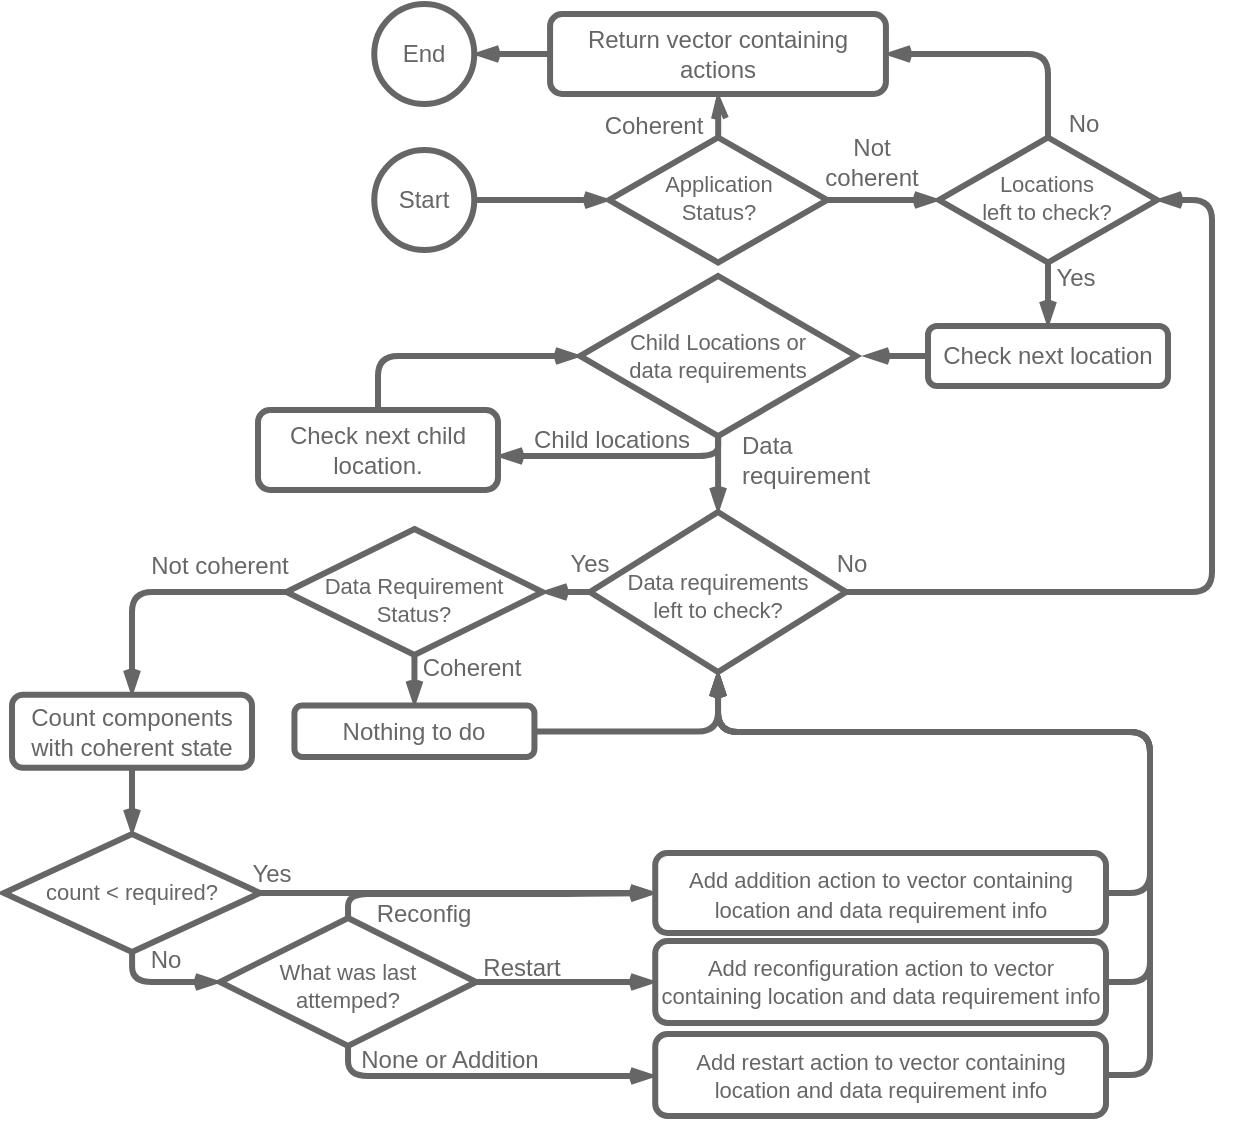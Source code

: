 <mxfile version="22.1.16" type="device">
  <diagram name="Página-1" id="O7MBfEGZBoNdr1yW5oVu">
    <mxGraphModel dx="1434" dy="907" grid="1" gridSize="10" guides="1" tooltips="1" connect="1" arrows="1" fold="1" page="1" pageScale="1" pageWidth="827" pageHeight="1169" math="0" shadow="0">
      <root>
        <mxCell id="0" />
        <mxCell id="1" parent="0" />
        <mxCell id="3HJj5yRui7-hpwzC4WDt-42" style="edgeStyle=orthogonalEdgeStyle;shape=connector;curved=0;rounded=1;orthogonalLoop=1;jettySize=auto;html=1;labelBackgroundColor=default;strokeColor=#666666;strokeWidth=3;align=center;verticalAlign=middle;fontFamily=Helvetica;fontSize=12;fontColor=#666666;endArrow=openThin;endFill=0;fillColor=#FAE5C7;" parent="1" source="yKTz0fdrUKhPqo3VoGnw-38" target="3HJj5yRui7-hpwzC4WDt-5" edge="1">
          <mxGeometry relative="1" as="geometry" />
        </mxCell>
        <mxCell id="yKTz0fdrUKhPqo3VoGnw-38" value="Start" style="ellipse;whiteSpace=wrap;html=1;aspect=fixed;strokeColor=#666666;fontColor=#666666;fillColor=#FFFFFF;strokeWidth=3;" parent="1" vertex="1">
          <mxGeometry x="352.14" y="609" width="50" height="50" as="geometry" />
        </mxCell>
        <mxCell id="yKTz0fdrUKhPqo3VoGnw-41" value="Check next location" style="rounded=1;whiteSpace=wrap;html=1;strokeColor=#666666;fontColor=#666666;fillColor=#FFFFFF;strokeWidth=3;" parent="1" vertex="1">
          <mxGeometry x="629" y="697" width="120" height="30" as="geometry" />
        </mxCell>
        <mxCell id="yKTz0fdrUKhPqo3VoGnw-42" value="Child Locations or &lt;br&gt;data requirements" style="rhombus;whiteSpace=wrap;html=1;rounded=0;strokeColor=#666666;strokeWidth=3;align=center;verticalAlign=middle;fontFamily=Helvetica;fontSize=11;fontColor=#666666;fillColor=#FFFFFF;spacingTop=-1;" parent="1" vertex="1">
          <mxGeometry x="455.04" y="672" width="138.06" height="80" as="geometry" />
        </mxCell>
        <mxCell id="yKTz0fdrUKhPqo3VoGnw-43" value="" style="edgeStyle=orthogonalEdgeStyle;shape=connector;curved=0;rounded=1;orthogonalLoop=1;jettySize=auto;html=1;labelBackgroundColor=default;strokeColor=#666666;strokeWidth=3;align=center;verticalAlign=middle;fontFamily=Helvetica;fontSize=12;fontColor=#666666;endArrow=openThin;endFill=0;fillColor=#FAE5C7;" parent="1" source="yKTz0fdrUKhPqo3VoGnw-41" edge="1">
          <mxGeometry relative="1" as="geometry">
            <mxPoint x="597.06" y="712" as="targetPoint" />
          </mxGeometry>
        </mxCell>
        <mxCell id="yKTz0fdrUKhPqo3VoGnw-44" value="Data requirement" style="text;html=1;strokeColor=none;fillColor=none;align=left;verticalAlign=middle;whiteSpace=wrap;rounded=0;fontSize=12;fontFamily=Helvetica;fontColor=#666666;" parent="1" vertex="1">
          <mxGeometry x="533.94" y="749" width="60.06" height="30" as="geometry" />
        </mxCell>
        <mxCell id="yKTz0fdrUKhPqo3VoGnw-45" style="edgeStyle=orthogonalEdgeStyle;shape=connector;curved=0;rounded=1;orthogonalLoop=1;jettySize=auto;html=1;exitX=0.5;exitY=0;exitDx=0;exitDy=0;entryX=0;entryY=0.5;entryDx=0;entryDy=0;labelBackgroundColor=default;strokeColor=#666666;strokeWidth=3;align=center;verticalAlign=middle;fontFamily=Helvetica;fontSize=12;fontColor=#666666;endArrow=openThin;endFill=0;fillColor=#FAE5C7;" parent="1" source="yKTz0fdrUKhPqo3VoGnw-46" target="yKTz0fdrUKhPqo3VoGnw-42" edge="1">
          <mxGeometry relative="1" as="geometry" />
        </mxCell>
        <mxCell id="yKTz0fdrUKhPqo3VoGnw-46" value="Check next child location." style="rounded=1;whiteSpace=wrap;html=1;strokeColor=#666666;fontColor=#666666;fillColor=#FFFFFF;strokeWidth=3;" parent="1" vertex="1">
          <mxGeometry x="294" y="739" width="120" height="40" as="geometry" />
        </mxCell>
        <mxCell id="yKTz0fdrUKhPqo3VoGnw-47" style="edgeStyle=orthogonalEdgeStyle;shape=connector;curved=0;rounded=1;orthogonalLoop=1;jettySize=auto;html=1;labelBackgroundColor=default;strokeColor=#666666;strokeWidth=3;align=center;verticalAlign=middle;fontFamily=Helvetica;fontSize=12;fontColor=#666666;endArrow=openThin;endFill=0;fillColor=#FAE5C7;exitX=0.5;exitY=1;exitDx=0;exitDy=0;" parent="1" source="yKTz0fdrUKhPqo3VoGnw-42" target="yKTz0fdrUKhPqo3VoGnw-46" edge="1">
          <mxGeometry relative="1" as="geometry">
            <Array as="points">
              <mxPoint x="524" y="762" />
            </Array>
          </mxGeometry>
        </mxCell>
        <mxCell id="3HJj5yRui7-hpwzC4WDt-16" style="edgeStyle=orthogonalEdgeStyle;shape=connector;curved=0;rounded=1;orthogonalLoop=1;jettySize=auto;html=1;exitX=1;exitY=0.5;exitDx=0;exitDy=0;labelBackgroundColor=default;strokeColor=#666666;strokeWidth=3;align=center;verticalAlign=middle;fontFamily=Helvetica;fontSize=12;fontColor=#666666;endArrow=openThin;endFill=0;fillColor=#FAE5C7;" parent="1" source="yKTz0fdrUKhPqo3VoGnw-48" target="yKTz0fdrUKhPqo3VoGnw-56" edge="1">
          <mxGeometry relative="1" as="geometry">
            <Array as="points">
              <mxPoint x="771" y="830" />
              <mxPoint x="771" y="634" />
            </Array>
          </mxGeometry>
        </mxCell>
        <mxCell id="3HJj5yRui7-hpwzC4WDt-18" style="edgeStyle=orthogonalEdgeStyle;shape=connector;curved=0;rounded=1;orthogonalLoop=1;jettySize=auto;html=1;labelBackgroundColor=default;strokeColor=#666666;strokeWidth=3;align=center;verticalAlign=middle;fontFamily=Helvetica;fontSize=12;fontColor=#666666;endArrow=openThin;endFill=0;fillColor=#FAE5C7;" parent="1" source="yKTz0fdrUKhPqo3VoGnw-48" target="yKTz0fdrUKhPqo3VoGnw-63" edge="1">
          <mxGeometry relative="1" as="geometry" />
        </mxCell>
        <mxCell id="yKTz0fdrUKhPqo3VoGnw-48" value="Data requirements &lt;br&gt;left to check?" style="rhombus;whiteSpace=wrap;html=1;rounded=0;strokeColor=#666666;strokeWidth=3;align=center;verticalAlign=middle;fontFamily=Helvetica;fontSize=11;fontColor=#666666;fillColor=#FFFFFF;spacingTop=4;" parent="1" vertex="1">
          <mxGeometry x="459.97" y="790" width="128.06" height="80" as="geometry" />
        </mxCell>
        <mxCell id="yKTz0fdrUKhPqo3VoGnw-49" value="" style="edgeStyle=orthogonalEdgeStyle;shape=connector;curved=0;rounded=1;orthogonalLoop=1;jettySize=auto;html=1;labelBackgroundColor=default;strokeColor=#666666;strokeWidth=3;align=center;verticalAlign=middle;fontFamily=Helvetica;fontSize=12;fontColor=#666666;endArrow=openThin;endFill=0;fillColor=#FAE5C7;" parent="1" source="yKTz0fdrUKhPqo3VoGnw-42" target="yKTz0fdrUKhPqo3VoGnw-48" edge="1">
          <mxGeometry relative="1" as="geometry">
            <mxPoint x="524" y="782" as="targetPoint" />
            <Array as="points">
              <mxPoint x="524" y="772" />
              <mxPoint x="524" y="772" />
            </Array>
          </mxGeometry>
        </mxCell>
        <mxCell id="yKTz0fdrUKhPqo3VoGnw-50" value="Child locations" style="text;html=1;strokeColor=none;fillColor=none;align=center;verticalAlign=middle;whiteSpace=wrap;rounded=0;fontSize=12;fontFamily=Helvetica;fontColor=#666666;" parent="1" vertex="1">
          <mxGeometry x="427.65" y="746.5" width="86.35" height="15" as="geometry" />
        </mxCell>
        <mxCell id="3HJj5yRui7-hpwzC4WDt-47" style="edgeStyle=orthogonalEdgeStyle;shape=connector;curved=0;rounded=1;orthogonalLoop=1;jettySize=auto;html=1;entryX=1;entryY=0.5;entryDx=0;entryDy=0;labelBackgroundColor=default;strokeColor=#666666;strokeWidth=3;align=center;verticalAlign=middle;fontFamily=Helvetica;fontSize=12;fontColor=#666666;endArrow=openThin;endFill=0;fillColor=#FAE5C7;" parent="1" source="yKTz0fdrUKhPqo3VoGnw-56" target="3HJj5yRui7-hpwzC4WDt-44" edge="1">
          <mxGeometry relative="1" as="geometry">
            <Array as="points">
              <mxPoint x="689" y="561" />
            </Array>
          </mxGeometry>
        </mxCell>
        <mxCell id="yKTz0fdrUKhPqo3VoGnw-56" value="Locations&lt;br&gt;left to check?" style="rhombus;whiteSpace=wrap;html=1;rounded=0;strokeColor=#666666;strokeWidth=3;align=center;verticalAlign=middle;fontFamily=Helvetica;fontSize=11;fontColor=#666666;fillColor=#FFFFFF;spacingTop=-3;" parent="1" vertex="1">
          <mxGeometry x="634.49" y="602.75" width="109.03" height="62.5" as="geometry" />
        </mxCell>
        <mxCell id="yKTz0fdrUKhPqo3VoGnw-58" style="edgeStyle=orthogonalEdgeStyle;shape=connector;curved=0;rounded=1;orthogonalLoop=1;jettySize=auto;html=1;labelBackgroundColor=default;strokeColor=#666666;strokeWidth=3;align=center;verticalAlign=middle;fontFamily=Helvetica;fontSize=12;fontColor=#666666;endArrow=openThin;endFill=0;fillColor=#FAE5C7;" parent="1" source="yKTz0fdrUKhPqo3VoGnw-56" target="yKTz0fdrUKhPqo3VoGnw-41" edge="1">
          <mxGeometry relative="1" as="geometry" />
        </mxCell>
        <mxCell id="yKTz0fdrUKhPqo3VoGnw-59" value="No" style="text;html=1;strokeColor=none;fillColor=none;align=center;verticalAlign=middle;whiteSpace=wrap;rounded=0;fontSize=12;fontFamily=Helvetica;fontColor=#666666;" parent="1" vertex="1">
          <mxGeometry x="694.5" y="587" width="23.5" height="18.5" as="geometry" />
        </mxCell>
        <mxCell id="yKTz0fdrUKhPqo3VoGnw-60" value="Yes" style="text;html=1;strokeColor=none;fillColor=none;align=center;verticalAlign=middle;whiteSpace=wrap;rounded=0;fontSize=12;fontFamily=Helvetica;fontColor=#666666;" parent="1" vertex="1">
          <mxGeometry x="685" y="663" width="36.25" height="20" as="geometry" />
        </mxCell>
        <mxCell id="yKTz0fdrUKhPqo3VoGnw-104" style="edgeStyle=orthogonalEdgeStyle;shape=connector;curved=0;rounded=1;orthogonalLoop=1;jettySize=auto;html=1;labelBackgroundColor=default;strokeColor=#666666;strokeWidth=3;align=center;verticalAlign=middle;fontFamily=Helvetica;fontSize=12;fontColor=#666666;endArrow=openThin;endFill=0;fillColor=#FAE5C7;" parent="1" source="yKTz0fdrUKhPqo3VoGnw-63" target="yKTz0fdrUKhPqo3VoGnw-69" edge="1">
          <mxGeometry relative="1" as="geometry">
            <Array as="points">
              <mxPoint x="231" y="830" />
            </Array>
          </mxGeometry>
        </mxCell>
        <mxCell id="3HJj5yRui7-hpwzC4WDt-22" style="edgeStyle=orthogonalEdgeStyle;shape=connector;curved=0;rounded=1;orthogonalLoop=1;jettySize=auto;html=1;exitX=0.5;exitY=1;exitDx=0;exitDy=0;entryX=0.5;entryY=0;entryDx=0;entryDy=0;labelBackgroundColor=default;strokeColor=#666666;strokeWidth=3;align=center;verticalAlign=middle;fontFamily=Helvetica;fontSize=12;fontColor=#666666;endArrow=openThin;endFill=0;fillColor=#FAE5C7;" parent="1" source="yKTz0fdrUKhPqo3VoGnw-63" target="yKTz0fdrUKhPqo3VoGnw-65" edge="1">
          <mxGeometry relative="1" as="geometry" />
        </mxCell>
        <mxCell id="yKTz0fdrUKhPqo3VoGnw-63" value="Data Requirement Status?" style="rhombus;whiteSpace=wrap;html=1;rounded=0;strokeColor=#666666;strokeWidth=3;align=center;verticalAlign=middle;fontFamily=Helvetica;fontSize=11;fontColor=#666666;fillColor=#FFFFFF;spacingTop=7;" parent="1" vertex="1">
          <mxGeometry x="308.19" y="798.5" width="128.06" height="63" as="geometry" />
        </mxCell>
        <mxCell id="3HJj5yRui7-hpwzC4WDt-23" style="edgeStyle=orthogonalEdgeStyle;shape=connector;curved=0;rounded=1;orthogonalLoop=1;jettySize=auto;html=1;labelBackgroundColor=default;strokeColor=#666666;strokeWidth=3;align=center;verticalAlign=middle;fontFamily=Helvetica;fontSize=12;fontColor=#666666;endArrow=openThin;endFill=0;fillColor=#FAE5C7;" parent="1" source="yKTz0fdrUKhPqo3VoGnw-65" target="yKTz0fdrUKhPqo3VoGnw-48" edge="1">
          <mxGeometry relative="1" as="geometry" />
        </mxCell>
        <mxCell id="yKTz0fdrUKhPqo3VoGnw-65" value="Nothing to do" style="whiteSpace=wrap;html=1;fontSize=12;fillColor=#FFFFFF;strokeColor=#666666;fontColor=#666666;rounded=1;strokeWidth=3;spacingTop=0;" parent="1" vertex="1">
          <mxGeometry x="312.22" y="886.75" width="120" height="25.75" as="geometry" />
        </mxCell>
        <mxCell id="yKTz0fdrUKhPqo3VoGnw-68" value="Coherent" style="text;html=1;strokeColor=none;fillColor=none;align=center;verticalAlign=middle;whiteSpace=wrap;rounded=0;fontSize=12;fontFamily=Helvetica;fontColor=#666666;" parent="1" vertex="1">
          <mxGeometry x="383" y="858" width="36.25" height="20" as="geometry" />
        </mxCell>
        <mxCell id="yKTz0fdrUKhPqo3VoGnw-78" style="edgeStyle=orthogonalEdgeStyle;shape=connector;curved=0;rounded=1;orthogonalLoop=1;jettySize=auto;html=1;labelBackgroundColor=default;strokeColor=#666666;strokeWidth=3;align=center;verticalAlign=middle;fontFamily=Helvetica;fontSize=12;fontColor=#666666;endArrow=openThin;endFill=0;fillColor=#FAE5C7;" parent="1" source="yKTz0fdrUKhPqo3VoGnw-69" target="yKTz0fdrUKhPqo3VoGnw-77" edge="1">
          <mxGeometry relative="1" as="geometry" />
        </mxCell>
        <mxCell id="yKTz0fdrUKhPqo3VoGnw-69" value="Count components with coherent state" style="whiteSpace=wrap;html=1;fontSize=12;fillColor=#FFFFFF;strokeColor=#666666;fontColor=#666666;rounded=1;strokeWidth=3;spacingTop=0;" parent="1" vertex="1">
          <mxGeometry x="171" y="881.38" width="120" height="36.5" as="geometry" />
        </mxCell>
        <mxCell id="yKTz0fdrUKhPqo3VoGnw-72" value="Not coherent" style="text;html=1;strokeColor=none;fillColor=none;align=center;verticalAlign=middle;whiteSpace=wrap;rounded=0;fontSize=12;fontFamily=Helvetica;fontColor=#666666;" parent="1" vertex="1">
          <mxGeometry x="238.31" y="807" width="73.91" height="20" as="geometry" />
        </mxCell>
        <mxCell id="3HJj5yRui7-hpwzC4WDt-27" style="edgeStyle=orthogonalEdgeStyle;shape=connector;curved=0;rounded=1;orthogonalLoop=1;jettySize=auto;html=1;exitX=0.5;exitY=0;exitDx=0;exitDy=0;entryX=0;entryY=0.5;entryDx=0;entryDy=0;labelBackgroundColor=default;strokeColor=#666666;strokeWidth=3;align=center;verticalAlign=middle;fontFamily=Helvetica;fontSize=12;fontColor=#666666;endArrow=openThin;endFill=0;fillColor=#FAE5C7;" parent="1" source="yKTz0fdrUKhPqo3VoGnw-83" target="yKTz0fdrUKhPqo3VoGnw-88" edge="1">
          <mxGeometry relative="1" as="geometry">
            <Array as="points">
              <mxPoint x="339" y="981" />
              <mxPoint x="448" y="981" />
            </Array>
          </mxGeometry>
        </mxCell>
        <mxCell id="3HJj5yRui7-hpwzC4WDt-33" style="edgeStyle=orthogonalEdgeStyle;shape=connector;curved=0;rounded=1;orthogonalLoop=1;jettySize=auto;html=1;labelBackgroundColor=default;strokeColor=#666666;strokeWidth=3;align=center;verticalAlign=middle;fontFamily=Helvetica;fontSize=12;fontColor=#666666;endArrow=openThin;endFill=0;fillColor=#FAE5C7;" parent="1" source="yKTz0fdrUKhPqo3VoGnw-83" target="yKTz0fdrUKhPqo3VoGnw-94" edge="1">
          <mxGeometry relative="1" as="geometry" />
        </mxCell>
        <mxCell id="3HJj5yRui7-hpwzC4WDt-34" style="edgeStyle=orthogonalEdgeStyle;shape=connector;curved=0;rounded=1;orthogonalLoop=1;jettySize=auto;html=1;labelBackgroundColor=default;strokeColor=#666666;strokeWidth=3;align=center;verticalAlign=middle;fontFamily=Helvetica;fontSize=12;fontColor=#666666;endArrow=openThin;endFill=0;fillColor=#FAE5C7;exitX=0.5;exitY=1;exitDx=0;exitDy=0;" parent="1" source="yKTz0fdrUKhPqo3VoGnw-83" target="yKTz0fdrUKhPqo3VoGnw-92" edge="1">
          <mxGeometry relative="1" as="geometry">
            <Array as="points">
              <mxPoint x="339" y="1072" />
            </Array>
          </mxGeometry>
        </mxCell>
        <mxCell id="yKTz0fdrUKhPqo3VoGnw-83" value="What was last &lt;br&gt;attemped?" style="rhombus;whiteSpace=wrap;html=1;rounded=0;strokeColor=#666666;strokeWidth=3;align=center;verticalAlign=middle;fontFamily=Helvetica;fontSize=11;fontColor=#666666;fillColor=#FFFFFF;spacingTop=4;" parent="1" vertex="1">
          <mxGeometry x="275.0" y="993" width="128.06" height="64" as="geometry" />
        </mxCell>
        <mxCell id="3HJj5yRui7-hpwzC4WDt-29" style="edgeStyle=orthogonalEdgeStyle;shape=connector;curved=0;rounded=1;orthogonalLoop=1;jettySize=auto;html=1;labelBackgroundColor=default;strokeColor=#666666;strokeWidth=3;align=center;verticalAlign=middle;fontFamily=Helvetica;fontSize=12;fontColor=#666666;endArrow=openThin;endFill=0;fillColor=#FAE5C7;" parent="1" source="yKTz0fdrUKhPqo3VoGnw-88" target="yKTz0fdrUKhPqo3VoGnw-48" edge="1">
          <mxGeometry relative="1" as="geometry">
            <Array as="points">
              <mxPoint x="740" y="981" />
              <mxPoint x="740" y="900" />
              <mxPoint x="524" y="900" />
            </Array>
          </mxGeometry>
        </mxCell>
        <mxCell id="yKTz0fdrUKhPqo3VoGnw-88" value="&lt;font style=&quot;font-size: 11px;&quot;&gt;Add addition action to vector containing location and data requirement info&lt;/font&gt;" style="rounded=1;whiteSpace=wrap;html=1;strokeColor=#666666;strokeWidth=3;align=center;verticalAlign=middle;fontFamily=Helvetica;fontSize=12;fontColor=#666666;fillColor=#FFFFFF;spacingTop=0;" parent="1" vertex="1">
          <mxGeometry x="492.62" y="960.5" width="225.38" height="40" as="geometry" />
        </mxCell>
        <mxCell id="3HJj5yRui7-hpwzC4WDt-30" style="edgeStyle=orthogonalEdgeStyle;shape=connector;curved=0;rounded=1;orthogonalLoop=1;jettySize=auto;html=1;labelBackgroundColor=default;strokeColor=#666666;strokeWidth=3;align=center;verticalAlign=middle;fontFamily=Helvetica;fontSize=12;fontColor=#666666;endArrow=openThin;endFill=0;fillColor=#FAE5C7;" parent="1" source="yKTz0fdrUKhPqo3VoGnw-94" target="yKTz0fdrUKhPqo3VoGnw-48" edge="1">
          <mxGeometry relative="1" as="geometry">
            <Array as="points">
              <mxPoint x="740" y="1025" />
              <mxPoint x="740" y="900" />
              <mxPoint x="524" y="900" />
            </Array>
          </mxGeometry>
        </mxCell>
        <mxCell id="yKTz0fdrUKhPqo3VoGnw-94" value="Add reconfiguration action to vector containing location and data requirement info" style="whiteSpace=wrap;html=1;fontSize=11;fillColor=#FFFFFF;strokeColor=#666666;fontColor=#666666;rounded=1;strokeWidth=3;spacingTop=0;" parent="1" vertex="1">
          <mxGeometry x="492.62" y="1004.5" width="225.38" height="41" as="geometry" />
        </mxCell>
        <mxCell id="3HJj5yRui7-hpwzC4WDt-31" style="edgeStyle=orthogonalEdgeStyle;shape=connector;curved=0;rounded=1;orthogonalLoop=1;jettySize=auto;html=1;labelBackgroundColor=default;strokeColor=#666666;strokeWidth=3;align=center;verticalAlign=middle;fontFamily=Helvetica;fontSize=12;fontColor=#666666;endArrow=openThin;endFill=0;fillColor=#FAE5C7;" parent="1" source="yKTz0fdrUKhPqo3VoGnw-92" target="yKTz0fdrUKhPqo3VoGnw-48" edge="1">
          <mxGeometry relative="1" as="geometry">
            <Array as="points">
              <mxPoint x="740" y="1072" />
              <mxPoint x="740" y="900" />
              <mxPoint x="524" y="900" />
            </Array>
          </mxGeometry>
        </mxCell>
        <mxCell id="yKTz0fdrUKhPqo3VoGnw-92" value="Add restart action to vector containing location and data requirement info" style="whiteSpace=wrap;html=1;fontSize=11;fillColor=#FFFFFF;strokeColor=#666666;fontColor=#666666;rounded=1;strokeWidth=3;spacingTop=0;" parent="1" vertex="1">
          <mxGeometry x="492.62" y="1051" width="225.38" height="41" as="geometry" />
        </mxCell>
        <mxCell id="3HJj5yRui7-hpwzC4WDt-7" style="edgeStyle=orthogonalEdgeStyle;shape=connector;curved=0;rounded=1;orthogonalLoop=1;jettySize=auto;html=1;labelBackgroundColor=default;strokeColor=#666666;strokeWidth=3;align=center;verticalAlign=middle;fontFamily=Helvetica;fontSize=12;fontColor=#666666;endArrow=openThin;endFill=0;fillColor=#FAE5C7;" parent="1" source="3HJj5yRui7-hpwzC4WDt-5" target="yKTz0fdrUKhPqo3VoGnw-56" edge="1">
          <mxGeometry relative="1" as="geometry" />
        </mxCell>
        <mxCell id="3HJj5yRui7-hpwzC4WDt-48" value="" style="edgeStyle=orthogonalEdgeStyle;shape=connector;curved=0;rounded=1;orthogonalLoop=1;jettySize=auto;html=1;labelBackgroundColor=default;strokeColor=#666666;strokeWidth=3;align=center;verticalAlign=middle;fontFamily=Helvetica;fontSize=12;fontColor=#666666;endArrow=openThin;endFill=0;fillColor=#FAE5C7;" parent="1" source="3HJj5yRui7-hpwzC4WDt-5" target="3HJj5yRui7-hpwzC4WDt-44" edge="1">
          <mxGeometry relative="1" as="geometry" />
        </mxCell>
        <mxCell id="3HJj5yRui7-hpwzC4WDt-5" value="Application&lt;br&gt;Status?" style="rhombus;whiteSpace=wrap;html=1;rounded=0;strokeColor=#666666;strokeWidth=3;align=center;verticalAlign=middle;fontFamily=Helvetica;fontSize=11;fontColor=#666666;fillColor=#FFFFFF;spacingTop=-3;" parent="1" vertex="1">
          <mxGeometry x="469.55" y="602.75" width="109.03" height="62.5" as="geometry" />
        </mxCell>
        <mxCell id="3HJj5yRui7-hpwzC4WDt-9" value="Coherent" style="text;html=1;strokeColor=none;fillColor=none;align=center;verticalAlign=middle;whiteSpace=wrap;rounded=0;fontSize=12;fontFamily=Helvetica;fontColor=#666666;" parent="1" vertex="1">
          <mxGeometry x="474.0" y="587" width="36.25" height="20" as="geometry" />
        </mxCell>
        <mxCell id="3HJj5yRui7-hpwzC4WDt-11" value="Not coherent" style="text;html=1;strokeColor=none;fillColor=none;align=center;verticalAlign=middle;whiteSpace=wrap;rounded=0;fontSize=12;fontFamily=Helvetica;fontColor=#666666;" parent="1" vertex="1">
          <mxGeometry x="568.08" y="605.5" width="66.41" height="18" as="geometry" />
        </mxCell>
        <mxCell id="3HJj5yRui7-hpwzC4WDt-25" style="edgeStyle=orthogonalEdgeStyle;shape=connector;curved=0;rounded=1;orthogonalLoop=1;jettySize=auto;html=1;labelBackgroundColor=default;strokeColor=#666666;strokeWidth=3;align=center;verticalAlign=middle;fontFamily=Helvetica;fontSize=12;fontColor=#666666;endArrow=openThin;endFill=0;fillColor=#FAE5C7;" parent="1" source="yKTz0fdrUKhPqo3VoGnw-77" target="yKTz0fdrUKhPqo3VoGnw-88" edge="1">
          <mxGeometry relative="1" as="geometry" />
        </mxCell>
        <mxCell id="3HJj5yRui7-hpwzC4WDt-28" style="edgeStyle=orthogonalEdgeStyle;shape=connector;curved=0;rounded=1;orthogonalLoop=1;jettySize=auto;html=1;entryX=0;entryY=0.5;entryDx=0;entryDy=0;labelBackgroundColor=default;strokeColor=#666666;strokeWidth=3;align=center;verticalAlign=middle;fontFamily=Helvetica;fontSize=12;fontColor=#666666;endArrow=openThin;endFill=0;fillColor=#FAE5C7;" parent="1" source="yKTz0fdrUKhPqo3VoGnw-77" target="yKTz0fdrUKhPqo3VoGnw-83" edge="1">
          <mxGeometry relative="1" as="geometry">
            <Array as="points">
              <mxPoint x="231" y="1025" />
            </Array>
          </mxGeometry>
        </mxCell>
        <mxCell id="yKTz0fdrUKhPqo3VoGnw-77" value="count &amp;lt; required?" style="rhombus;whiteSpace=wrap;html=1;rounded=0;strokeColor=#666666;strokeWidth=3;align=center;verticalAlign=middle;fontFamily=Helvetica;fontSize=11;fontColor=#666666;fillColor=#FFFFFF;spacingTop=-1;" parent="1" vertex="1">
          <mxGeometry x="166.97" y="951" width="128.06" height="59" as="geometry" />
        </mxCell>
        <mxCell id="3HJj5yRui7-hpwzC4WDt-35" value="Yes" style="text;html=1;strokeColor=none;fillColor=none;align=center;verticalAlign=middle;whiteSpace=wrap;rounded=0;fontSize=12;fontFamily=Helvetica;fontColor=#666666;" parent="1" vertex="1">
          <mxGeometry x="283" y="960.5" width="36.25" height="20" as="geometry" />
        </mxCell>
        <mxCell id="3HJj5yRui7-hpwzC4WDt-36" value="No" style="text;html=1;strokeColor=none;fillColor=none;align=center;verticalAlign=middle;whiteSpace=wrap;rounded=0;fontSize=12;fontFamily=Helvetica;fontColor=#666666;" parent="1" vertex="1">
          <mxGeometry x="236" y="1004.5" width="23.5" height="18.5" as="geometry" />
        </mxCell>
        <mxCell id="3HJj5yRui7-hpwzC4WDt-37" value="Reconfig" style="text;html=1;strokeColor=none;fillColor=none;align=center;verticalAlign=middle;whiteSpace=wrap;rounded=0;fontSize=12;fontFamily=Helvetica;fontColor=#666666;" parent="1" vertex="1">
          <mxGeometry x="359.02" y="980.5" width="36.25" height="20" as="geometry" />
        </mxCell>
        <mxCell id="3HJj5yRui7-hpwzC4WDt-38" value="Restart" style="text;html=1;strokeColor=none;fillColor=none;align=center;verticalAlign=middle;whiteSpace=wrap;rounded=0;fontSize=12;fontFamily=Helvetica;fontColor=#666666;" parent="1" vertex="1">
          <mxGeometry x="408" y="1008" width="36.25" height="20" as="geometry" />
        </mxCell>
        <mxCell id="3HJj5yRui7-hpwzC4WDt-39" value="None or Addition" style="text;html=1;strokeColor=none;fillColor=none;align=center;verticalAlign=middle;whiteSpace=wrap;rounded=0;fontSize=12;fontFamily=Helvetica;fontColor=#666666;" parent="1" vertex="1">
          <mxGeometry x="338" y="1054" width="104.25" height="20" as="geometry" />
        </mxCell>
        <mxCell id="3HJj5yRui7-hpwzC4WDt-41" value="End" style="ellipse;whiteSpace=wrap;html=1;aspect=fixed;strokeColor=#666666;fontColor=#666666;fillColor=#FFFFFF;strokeWidth=3;" parent="1" vertex="1">
          <mxGeometry x="352.14" y="536" width="50" height="50" as="geometry" />
        </mxCell>
        <mxCell id="3HJj5yRui7-hpwzC4WDt-46" style="edgeStyle=orthogonalEdgeStyle;shape=connector;curved=0;rounded=1;orthogonalLoop=1;jettySize=auto;html=1;labelBackgroundColor=default;strokeColor=#666666;strokeWidth=3;align=center;verticalAlign=middle;fontFamily=Helvetica;fontSize=12;fontColor=#666666;endArrow=openThin;endFill=0;fillColor=#FAE5C7;" parent="1" source="3HJj5yRui7-hpwzC4WDt-44" target="3HJj5yRui7-hpwzC4WDt-41" edge="1">
          <mxGeometry relative="1" as="geometry" />
        </mxCell>
        <mxCell id="3HJj5yRui7-hpwzC4WDt-44" value="Return vector containing actions" style="rounded=1;whiteSpace=wrap;html=1;strokeColor=#666666;fontColor=#666666;fillColor=#FFFFFF;strokeWidth=3;" parent="1" vertex="1">
          <mxGeometry x="440.04" y="541" width="167.93" height="40" as="geometry" />
        </mxCell>
        <mxCell id="3HJj5yRui7-hpwzC4WDt-50" value="No" style="text;html=1;strokeColor=none;fillColor=none;align=center;verticalAlign=middle;whiteSpace=wrap;rounded=0;fontSize=12;fontFamily=Helvetica;fontColor=#666666;" parent="1" vertex="1">
          <mxGeometry x="578.58" y="807" width="23.5" height="18.5" as="geometry" />
        </mxCell>
        <mxCell id="3HJj5yRui7-hpwzC4WDt-51" value="Yes" style="text;html=1;strokeColor=none;fillColor=none;align=center;verticalAlign=middle;whiteSpace=wrap;rounded=0;fontSize=12;fontFamily=Helvetica;fontColor=#666666;" parent="1" vertex="1">
          <mxGeometry x="442.25" y="806.25" width="36.25" height="20" as="geometry" />
        </mxCell>
      </root>
    </mxGraphModel>
  </diagram>
</mxfile>
